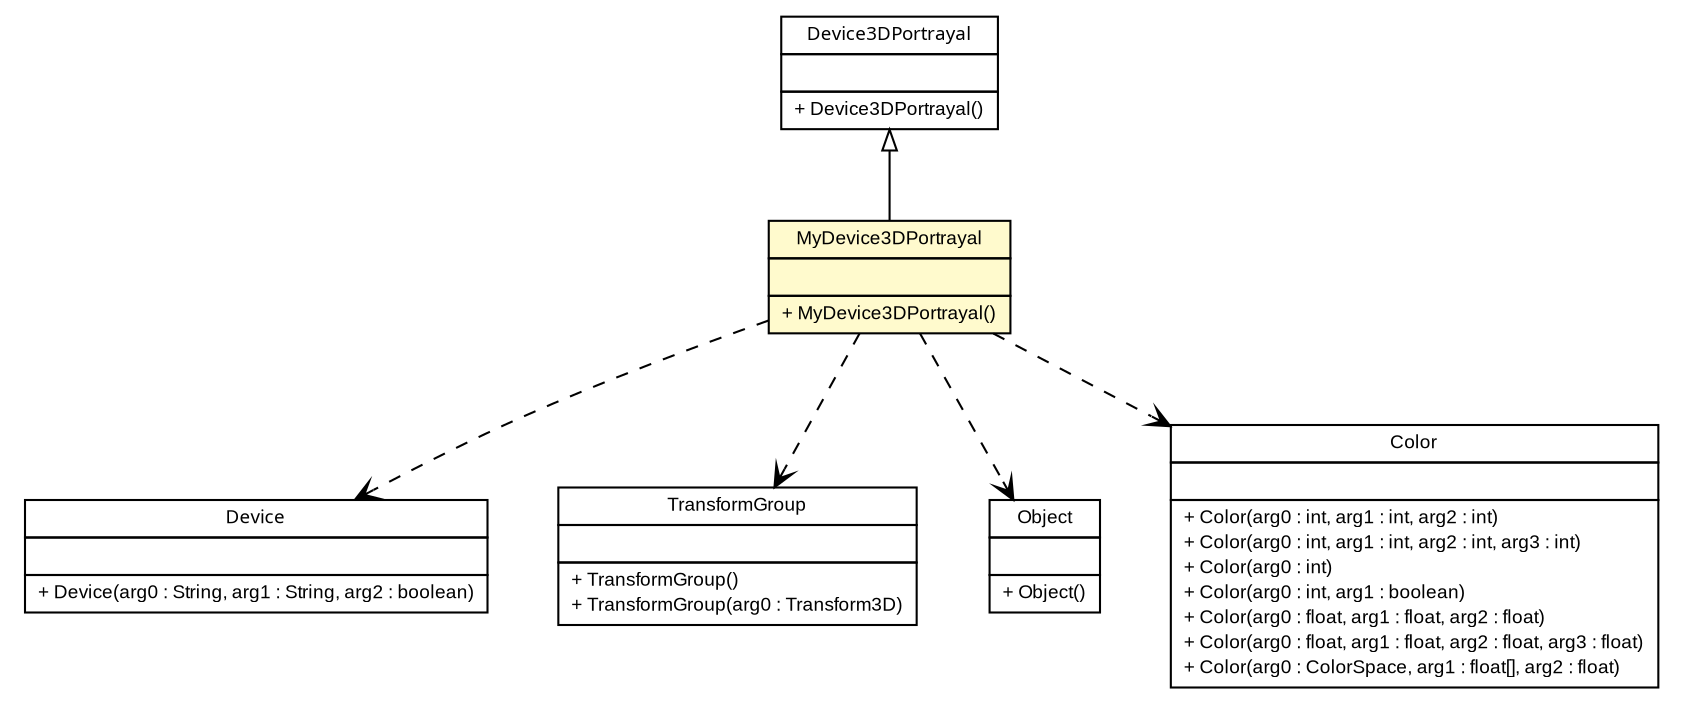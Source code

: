 #!/usr/local/bin/dot
#
# Class diagram 
# Generated by UMLGraph version 5.1 (http://www.umlgraph.org/)
#

digraph G {
	edge [fontname="arial",fontsize=10,labelfontname="arial",labelfontsize=10];
	node [fontname="arial",fontsize=10,shape=plaintext];
	nodesep=0.25;
	ranksep=0.5;
	// es.upm.dit.gsi.shanks.model.element.device.portrayal.test.MyDevice3DPortrayal
	c2846 [label=<<table title="es.upm.dit.gsi.shanks.model.element.device.portrayal.test.MyDevice3DPortrayal" border="0" cellborder="1" cellspacing="0" cellpadding="2" port="p" bgcolor="lemonChiffon" href="./MyDevice3DPortrayal.html">
		<tr><td><table border="0" cellspacing="0" cellpadding="1">
<tr><td align="center" balign="center"> MyDevice3DPortrayal </td></tr>
		</table></td></tr>
		<tr><td><table border="0" cellspacing="0" cellpadding="1">
<tr><td align="left" balign="left">  </td></tr>
		</table></td></tr>
		<tr><td><table border="0" cellspacing="0" cellpadding="1">
<tr><td align="left" balign="left"> + MyDevice3DPortrayal() </td></tr>
		</table></td></tr>
		</table>>, fontname="arial", fontcolor="black", fontsize=9.0];
	//es.upm.dit.gsi.shanks.model.element.device.portrayal.test.MyDevice3DPortrayal extends es.upm.dit.gsi.shanks.model.element.device.portrayal.Device3DPortrayal
	c2912:p -> c2846:p [dir=back,arrowtail=empty];
	// es.upm.dit.gsi.shanks.model.element.device.portrayal.test.MyDevice3DPortrayal DEPEND es.upm.dit.gsi.shanks.model.element.device.Device
	c2846:p -> c2913:p [taillabel="", label="", headlabel="", fontname="arial", fontcolor="black", fontsize=10.0, color="black", arrowhead=open, style=dashed];
	// es.upm.dit.gsi.shanks.model.element.device.portrayal.test.MyDevice3DPortrayal DEPEND javax.media.j3d.TransformGroup
	c2846:p -> c2915:p [taillabel="", label="", headlabel="", fontname="arial", fontcolor="black", fontsize=10.0, color="black", arrowhead=open, style=dashed];
	// es.upm.dit.gsi.shanks.model.element.device.portrayal.test.MyDevice3DPortrayal DEPEND java.lang.Object
	c2846:p -> c2916:p [taillabel="", label="", headlabel="", fontname="arial", fontcolor="black", fontsize=10.0, color="black", arrowhead=open, style=dashed];
	// es.upm.dit.gsi.shanks.model.element.device.portrayal.test.MyDevice3DPortrayal DEPEND java.awt.Color
	c2846:p -> c2923:p [taillabel="", label="", headlabel="", fontname="arial", fontcolor="black", fontsize=10.0, color="black", arrowhead=open, style=dashed];
	// es.upm.dit.gsi.shanks.model.element.device.portrayal.Device3DPortrayal
	c2912 [label=<<table title="es.upm.dit.gsi.shanks.model.element.device.portrayal.Device3DPortrayal" border="0" cellborder="1" cellspacing="0" cellpadding="2" port="p" href="http://java.sun.com/j2se/1.4.2/docs/api/es/upm/dit/gsi/shanks/model/element/device/portrayal/Device3DPortrayal.html">
		<tr><td><table border="0" cellspacing="0" cellpadding="1">
<tr><td align="center" balign="center"><font face="ariali"> Device3DPortrayal </font></td></tr>
		</table></td></tr>
		<tr><td><table border="0" cellspacing="0" cellpadding="1">
<tr><td align="left" balign="left">  </td></tr>
		</table></td></tr>
		<tr><td><table border="0" cellspacing="0" cellpadding="1">
<tr><td align="left" balign="left"> + Device3DPortrayal() </td></tr>
		</table></td></tr>
		</table>>, fontname="arial", fontcolor="black", fontsize=9.0];
	// java.lang.Object
	c2916 [label=<<table title="java.lang.Object" border="0" cellborder="1" cellspacing="0" cellpadding="2" port="p" href="http://java.sun.com/j2se/1.4.2/docs/api/java/lang/Object.html">
		<tr><td><table border="0" cellspacing="0" cellpadding="1">
<tr><td align="center" balign="center"> Object </td></tr>
		</table></td></tr>
		<tr><td><table border="0" cellspacing="0" cellpadding="1">
<tr><td align="left" balign="left">  </td></tr>
		</table></td></tr>
		<tr><td><table border="0" cellspacing="0" cellpadding="1">
<tr><td align="left" balign="left"> + Object() </td></tr>
		</table></td></tr>
		</table>>, fontname="arial", fontcolor="black", fontsize=9.0];
	// javax.media.j3d.TransformGroup
	c2915 [label=<<table title="javax.media.j3d.TransformGroup" border="0" cellborder="1" cellspacing="0" cellpadding="2" port="p" href="http://java.sun.com/j2se/1.4.2/docs/api/javax/media/j3d/TransformGroup.html">
		<tr><td><table border="0" cellspacing="0" cellpadding="1">
<tr><td align="center" balign="center"> TransformGroup </td></tr>
		</table></td></tr>
		<tr><td><table border="0" cellspacing="0" cellpadding="1">
<tr><td align="left" balign="left">  </td></tr>
		</table></td></tr>
		<tr><td><table border="0" cellspacing="0" cellpadding="1">
<tr><td align="left" balign="left"> + TransformGroup() </td></tr>
<tr><td align="left" balign="left"> + TransformGroup(arg0 : Transform3D) </td></tr>
		</table></td></tr>
		</table>>, fontname="arial", fontcolor="black", fontsize=9.0];
	// java.awt.Color
	c2923 [label=<<table title="java.awt.Color" border="0" cellborder="1" cellspacing="0" cellpadding="2" port="p" href="http://java.sun.com/j2se/1.4.2/docs/api/java/awt/Color.html">
		<tr><td><table border="0" cellspacing="0" cellpadding="1">
<tr><td align="center" balign="center"> Color </td></tr>
		</table></td></tr>
		<tr><td><table border="0" cellspacing="0" cellpadding="1">
<tr><td align="left" balign="left">  </td></tr>
		</table></td></tr>
		<tr><td><table border="0" cellspacing="0" cellpadding="1">
<tr><td align="left" balign="left"> + Color(arg0 : int, arg1 : int, arg2 : int) </td></tr>
<tr><td align="left" balign="left"> + Color(arg0 : int, arg1 : int, arg2 : int, arg3 : int) </td></tr>
<tr><td align="left" balign="left"> + Color(arg0 : int) </td></tr>
<tr><td align="left" balign="left"> + Color(arg0 : int, arg1 : boolean) </td></tr>
<tr><td align="left" balign="left"> + Color(arg0 : float, arg1 : float, arg2 : float) </td></tr>
<tr><td align="left" balign="left"> + Color(arg0 : float, arg1 : float, arg2 : float, arg3 : float) </td></tr>
<tr><td align="left" balign="left"> + Color(arg0 : ColorSpace, arg1 : float[], arg2 : float) </td></tr>
		</table></td></tr>
		</table>>, fontname="arial", fontcolor="black", fontsize=9.0];
	// es.upm.dit.gsi.shanks.model.element.device.Device
	c2913 [label=<<table title="es.upm.dit.gsi.shanks.model.element.device.Device" border="0" cellborder="1" cellspacing="0" cellpadding="2" port="p" href="http://java.sun.com/j2se/1.4.2/docs/api/es/upm/dit/gsi/shanks/model/element/device/Device.html">
		<tr><td><table border="0" cellspacing="0" cellpadding="1">
<tr><td align="center" balign="center"><font face="ariali"> Device </font></td></tr>
		</table></td></tr>
		<tr><td><table border="0" cellspacing="0" cellpadding="1">
<tr><td align="left" balign="left">  </td></tr>
		</table></td></tr>
		<tr><td><table border="0" cellspacing="0" cellpadding="1">
<tr><td align="left" balign="left"> + Device(arg0 : String, arg1 : String, arg2 : boolean) </td></tr>
		</table></td></tr>
		</table>>, fontname="arial", fontcolor="black", fontsize=9.0];
}

